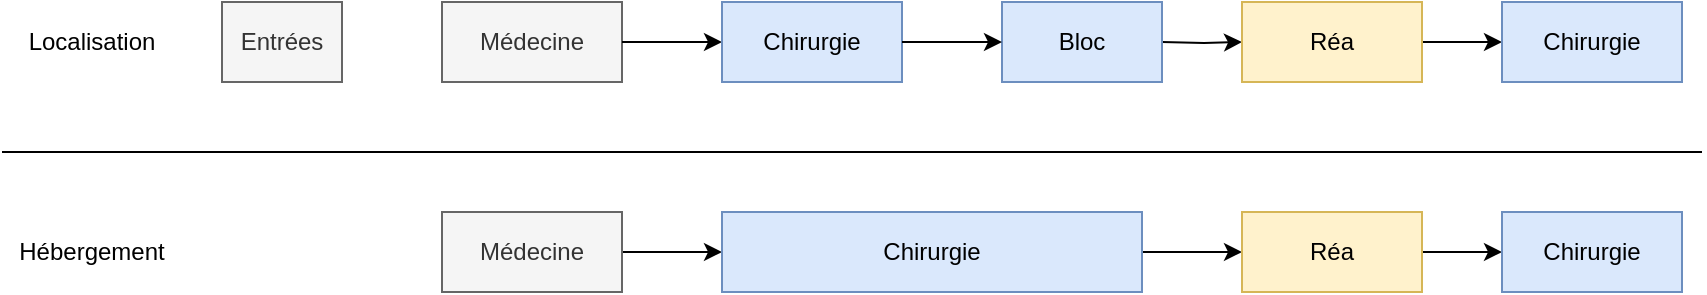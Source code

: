 <mxfile version="17.4.0" type="github">
  <diagram id="0NnsRgoql49soaeeaQXL" name="RSS">
    <mxGraphModel dx="1021" dy="529" grid="1" gridSize="10" guides="1" tooltips="1" connect="1" arrows="1" fold="1" page="1" pageScale="1" pageWidth="1169" pageHeight="827" math="0" shadow="0">
      <root>
        <mxCell id="wVUi5qG6Gk_p12g-t8Ib-0" />
        <mxCell id="wVUi5qG6Gk_p12g-t8Ib-1" parent="wVUi5qG6Gk_p12g-t8Ib-0" />
        <mxCell id="zir0saS6Pj2V3J828WPI-2" style="edgeStyle=orthogonalEdgeStyle;rounded=0;orthogonalLoop=1;jettySize=auto;html=1;" parent="wVUi5qG6Gk_p12g-t8Ib-1" source="zir0saS6Pj2V3J828WPI-1" edge="1">
          <mxGeometry relative="1" as="geometry">
            <mxPoint x="400" y="330" as="targetPoint" />
          </mxGeometry>
        </mxCell>
        <mxCell id="zir0saS6Pj2V3J828WPI-1" value="Médecine" style="rounded=0;whiteSpace=wrap;html=1;fillColor=#f5f5f5;fontColor=#333333;strokeColor=#666666;" parent="wVUi5qG6Gk_p12g-t8Ib-1" vertex="1">
          <mxGeometry x="260" y="310" width="90" height="40" as="geometry" />
        </mxCell>
        <mxCell id="zir0saS6Pj2V3J828WPI-6" style="edgeStyle=orthogonalEdgeStyle;rounded=0;orthogonalLoop=1;jettySize=auto;html=1;entryX=0;entryY=0.5;entryDx=0;entryDy=0;" parent="wVUi5qG6Gk_p12g-t8Ib-1" source="zir0saS6Pj2V3J828WPI-3" target="zir0saS6Pj2V3J828WPI-5" edge="1">
          <mxGeometry relative="1" as="geometry" />
        </mxCell>
        <mxCell id="zir0saS6Pj2V3J828WPI-3" value="Chirurgie" style="rounded=0;whiteSpace=wrap;html=1;fillColor=#dae8fc;strokeColor=#6c8ebf;" parent="wVUi5qG6Gk_p12g-t8Ib-1" vertex="1">
          <mxGeometry x="400" y="310" width="210" height="40" as="geometry" />
        </mxCell>
        <mxCell id="zir0saS6Pj2V3J828WPI-8" style="edgeStyle=orthogonalEdgeStyle;rounded=0;orthogonalLoop=1;jettySize=auto;html=1;entryX=0;entryY=0.5;entryDx=0;entryDy=0;" parent="wVUi5qG6Gk_p12g-t8Ib-1" source="zir0saS6Pj2V3J828WPI-5" target="zir0saS6Pj2V3J828WPI-7" edge="1">
          <mxGeometry relative="1" as="geometry" />
        </mxCell>
        <mxCell id="zir0saS6Pj2V3J828WPI-5" value="Réa" style="rounded=0;whiteSpace=wrap;html=1;fillColor=#fff2cc;strokeColor=#d6b656;" parent="wVUi5qG6Gk_p12g-t8Ib-1" vertex="1">
          <mxGeometry x="660" y="310" width="90" height="40" as="geometry" />
        </mxCell>
        <mxCell id="zir0saS6Pj2V3J828WPI-7" value="Chirurgie" style="rounded=0;whiteSpace=wrap;html=1;fillColor=#dae8fc;strokeColor=#6c8ebf;" parent="wVUi5qG6Gk_p12g-t8Ib-1" vertex="1">
          <mxGeometry x="790" y="310" width="90" height="40" as="geometry" />
        </mxCell>
        <mxCell id="ZC5BUJyJjCaiT6VUfHF2-0" value="" style="endArrow=none;html=1;rounded=0;" edge="1" parent="wVUi5qG6Gk_p12g-t8Ib-1">
          <mxGeometry width="50" height="50" relative="1" as="geometry">
            <mxPoint x="40" y="280" as="sourcePoint" />
            <mxPoint x="890" y="280" as="targetPoint" />
          </mxGeometry>
        </mxCell>
        <mxCell id="ZC5BUJyJjCaiT6VUfHF2-1" value="Hébergement" style="text;html=1;strokeColor=none;fillColor=none;align=center;verticalAlign=middle;whiteSpace=wrap;rounded=0;" vertex="1" parent="wVUi5qG6Gk_p12g-t8Ib-1">
          <mxGeometry x="40" y="315" width="90" height="30" as="geometry" />
        </mxCell>
        <mxCell id="ZC5BUJyJjCaiT6VUfHF2-2" value="Localisation" style="text;html=1;strokeColor=none;fillColor=none;align=center;verticalAlign=middle;whiteSpace=wrap;rounded=0;" vertex="1" parent="wVUi5qG6Gk_p12g-t8Ib-1">
          <mxGeometry x="40" y="210" width="90" height="30" as="geometry" />
        </mxCell>
        <mxCell id="ZC5BUJyJjCaiT6VUfHF2-3" value="Entrées" style="rounded=0;whiteSpace=wrap;html=1;fillColor=#f5f5f5;fontColor=#333333;strokeColor=#666666;" vertex="1" parent="wVUi5qG6Gk_p12g-t8Ib-1">
          <mxGeometry x="150" y="205" width="60" height="40" as="geometry" />
        </mxCell>
        <mxCell id="ZC5BUJyJjCaiT6VUfHF2-4" value="Médecine" style="rounded=0;whiteSpace=wrap;html=1;fillColor=#f5f5f5;fontColor=#333333;strokeColor=#666666;" vertex="1" parent="wVUi5qG6Gk_p12g-t8Ib-1">
          <mxGeometry x="260" y="205" width="90" height="40" as="geometry" />
        </mxCell>
        <mxCell id="ZC5BUJyJjCaiT6VUfHF2-5" style="edgeStyle=orthogonalEdgeStyle;rounded=0;orthogonalLoop=1;jettySize=auto;html=1;" edge="1" parent="wVUi5qG6Gk_p12g-t8Ib-1">
          <mxGeometry relative="1" as="geometry">
            <mxPoint x="400" y="225" as="targetPoint" />
            <mxPoint x="350" y="225" as="sourcePoint" />
          </mxGeometry>
        </mxCell>
        <mxCell id="ZC5BUJyJjCaiT6VUfHF2-6" style="edgeStyle=orthogonalEdgeStyle;rounded=0;orthogonalLoop=1;jettySize=auto;html=1;entryX=0;entryY=0.5;entryDx=0;entryDy=0;" edge="1" parent="wVUi5qG6Gk_p12g-t8Ib-1" target="ZC5BUJyJjCaiT6VUfHF2-9">
          <mxGeometry relative="1" as="geometry">
            <mxPoint x="620" y="225" as="sourcePoint" />
          </mxGeometry>
        </mxCell>
        <mxCell id="ZC5BUJyJjCaiT6VUfHF2-7" value="Chirurgie" style="rounded=0;whiteSpace=wrap;html=1;fillColor=#dae8fc;strokeColor=#6c8ebf;" vertex="1" parent="wVUi5qG6Gk_p12g-t8Ib-1">
          <mxGeometry x="400" y="205" width="90" height="40" as="geometry" />
        </mxCell>
        <mxCell id="ZC5BUJyJjCaiT6VUfHF2-8" style="edgeStyle=orthogonalEdgeStyle;rounded=0;orthogonalLoop=1;jettySize=auto;html=1;entryX=0;entryY=0.5;entryDx=0;entryDy=0;" edge="1" parent="wVUi5qG6Gk_p12g-t8Ib-1" source="ZC5BUJyJjCaiT6VUfHF2-9" target="ZC5BUJyJjCaiT6VUfHF2-10">
          <mxGeometry relative="1" as="geometry" />
        </mxCell>
        <mxCell id="ZC5BUJyJjCaiT6VUfHF2-9" value="Réa" style="rounded=0;whiteSpace=wrap;html=1;fillColor=#fff2cc;strokeColor=#d6b656;" vertex="1" parent="wVUi5qG6Gk_p12g-t8Ib-1">
          <mxGeometry x="660" y="205" width="90" height="40" as="geometry" />
        </mxCell>
        <mxCell id="ZC5BUJyJjCaiT6VUfHF2-10" value="Chirurgie" style="rounded=0;whiteSpace=wrap;html=1;fillColor=#dae8fc;strokeColor=#6c8ebf;" vertex="1" parent="wVUi5qG6Gk_p12g-t8Ib-1">
          <mxGeometry x="790" y="205" width="90" height="40" as="geometry" />
        </mxCell>
        <mxCell id="ZC5BUJyJjCaiT6VUfHF2-11" value="Bloc" style="rounded=0;whiteSpace=wrap;html=1;fillColor=#dae8fc;strokeColor=#6c8ebf;" vertex="1" parent="wVUi5qG6Gk_p12g-t8Ib-1">
          <mxGeometry x="540" y="205" width="80" height="40" as="geometry" />
        </mxCell>
        <mxCell id="ZC5BUJyJjCaiT6VUfHF2-12" style="edgeStyle=orthogonalEdgeStyle;rounded=0;orthogonalLoop=1;jettySize=auto;html=1;entryX=0;entryY=0.5;entryDx=0;entryDy=0;exitX=1;exitY=0.5;exitDx=0;exitDy=0;" edge="1" parent="wVUi5qG6Gk_p12g-t8Ib-1" source="ZC5BUJyJjCaiT6VUfHF2-7" target="ZC5BUJyJjCaiT6VUfHF2-11">
          <mxGeometry relative="1" as="geometry">
            <mxPoint x="410" y="235" as="targetPoint" />
            <mxPoint x="360" y="235" as="sourcePoint" />
          </mxGeometry>
        </mxCell>
      </root>
    </mxGraphModel>
  </diagram>
</mxfile>
